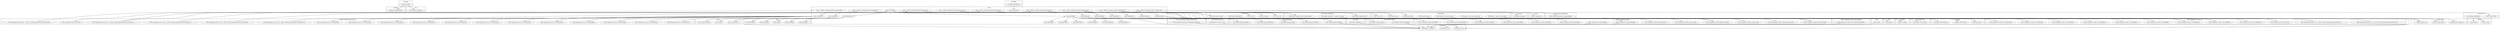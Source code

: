 digraph {
graph [overlap=false]
subgraph cluster_Internals {
	label="Internals";
	"Internals::SvREADONLY";
}
subgraph cluster_POE_Component_Server_TCP {
	label="POE::Component::Server::TCP";
	"POE::Component::Server::TCP::BEGIN@12";
	"POE::Component::Server::TCP::new";
	"POE::Component::Server::TCP::__ANON__[POE/Component/Server/TCP.pm:389]";
	"POE::Component::Server::TCP::BEGIN@32";
	"POE::Component::Server::TCP::BEGIN@8";
	"POE::Component::Server::TCP::__ANON__[POE/Component/Server/TCP.pm:364]";
	"POE::Component::Server::TCP::BEGIN@9";
	"POE::Component::Server::TCP::BEGIN@10";
	"POE::Component::Server::TCP::__ANON__[POE/Component/Server/TCP.pm:479]";
	"POE::Component::Server::TCP::BEGIN@33";
	"POE::Component::Server::TCP::BEGIN@15";
	"POE::Component::Server::TCP::BEGIN@5";
	"POE::Component::Server::TCP::__ANON__[POE/Component/Server/TCP.pm:352]";
	"POE::Component::Server::TCP::BEGIN@31";
	"POE::Component::Server::TCP::BEGIN@30";
	"POE::Component::Server::TCP::BEGIN@34";
	"POE::Component::Server::TCP::__ANON__[POE/Component/Server/TCP.pm:341]";
	"POE::Component::Server::TCP::BEGIN@3";
}
subgraph cluster_IO_Prompt_Tiny {
	label="IO::Prompt::Tiny";
	"IO::Prompt::Tiny::prompt";
}
subgraph cluster_POE {
	label="POE";
	"POE::BEGIN@8";
	"POE::BEGIN@5";
	"POE::BEGIN@11";
	"POE::BEGIN@6";
	"POE::import";
}
subgraph cluster_POE_Component_SSLify {
	label="POE::Component::SSLify";
	"POE::Component::SSLify::BEGIN@1";
	"POE::Component::SSLify::SSLify_ContextCreate";
	"POE::Component::SSLify::BEGIN@91";
	"POE::Component::SSLify::BEGIN@84";
	"POE::Component::SSLify::BEGIN@17";
	"POE::Component::SSLify::SSLify_Options";
	"POE::Component::SSLify::Server_SSLify";
	"POE::Component::SSLify::BEGIN@99";
	"POE::Component::SSLify::Client_SSLify";
	"POE::Component::SSLify::BEGIN@98";
	"POE::Component::SSLify::BEGIN@95";
	"POE::Component::SSLify::SSLify_GetCipher";
	"POE::Component::SSLify::SSLify_GetSocket";
	"POE::Component::SSLify::BEGIN@58";
}
subgraph cluster_Test_More {
	label="Test::More";
	"Test::More::is";
	"Test::More::done_testing";
	"Test::More::diag";
	"Test::More::BEGIN@23";
	"Test::More::ok";
}
subgraph cluster_POE_Component_SSLify_ClientHandle {
	label="POE::Component::SSLify::ClientHandle";
	"POE::Component::SSLify::ClientHandle::BEGIN@17";
}
subgraph cluster_POE_Resource_Clock {
	label="POE::Resource::Clock";
	"POE::Resource::Clock::_do_X";
}
subgraph cluster_Test_FailWarnings {
	label="Test::FailWarnings";
	"Test::FailWarnings::BEGIN@10";
	"Test::FailWarnings::BEGIN@12";
	"Test::FailWarnings::BEGIN@9";
	"Test::FailWarnings::BEGIN@11";
	"Test::FailWarnings::import";
}
subgraph cluster_Test_Builder {
	label="Test::Builder";
	"Test::Builder::END";
	"Test::Builder::BEGIN@19";
}
subgraph cluster_IO_Socket {
	label="IO::Socket";
	"IO::Socket::BEGIN@12";
}
subgraph cluster_Socket {
	label="Socket";
	"Socket::sockaddr_in";
}
subgraph cluster_UNIVERSAL {
	label="UNIVERSAL";
	"UNIVERSAL::VERSION";
	"UNIVERSAL::isa";
	"UNIVERSAL::can";
}
subgraph cluster_IO_Handle {
	label="IO::Handle";
	"IO::Handle::blocking";
}
subgraph cluster_constant {
	label="constant";
	"constant::import";
}
subgraph cluster_main {
	label="main";
	"main::__ANON__[t/simple_parallel_superbig.t:110]";
	"main::__ANON__[t/simple_parallel_superbig.t:123]";
	"main::BEGIN@2";
	"main::BEGIN@1.3";
	"main::__ANON__[t/simple_parallel_superbig.t:67]";
	"main::BEGIN@19";
	"main::__ANON__[t/simple_parallel_superbig.t:47]";
	"main::BEGIN@9";
	"main::BEGIN@3";
	"main::BEGIN@1";
	"main::BEGIN@21";
	"main::CORE:pack";
	"main::__ANON__[t/simple_parallel_superbig.t:52]";
	"main::BEGIN@7";
	"main::__ANON__[t/simple_parallel_superbig.t:81]";
	"main::BEGIN@22";
	"main::BEGIN@20";
	"main::BEGIN@10";
	"main::__ANON__[t/simple_parallel_superbig.t:138]";
	"main::BEGIN@41";
	"main::BEGIN@8";
	"main::BEGIN@2.2";
	"main::__ANON__[t/simple_parallel_superbig.t:43]";
	"main::BEGIN@2.1";
	"main::BEGIN@9.43";
	"main::RUNTIME";
	"main::__ANON__[t/simple_parallel_superbig.t:96]";
}
subgraph cluster_mro {
	label="mro";
	"mro::method_changed_in";
}
subgraph cluster_warnings {
	label="warnings";
	"warnings::import";
	"warnings::CORE:match";
	"warnings::CORE:regcomp";
}
subgraph cluster_Test_Builder_Module {
	label="Test::Builder::Module";
	"Test::Builder::Module::BEGIN@5";
	"Test::Builder::Module::import";
}
subgraph cluster_POE_Component_Client_TCP {
	label="POE::Component::Client::TCP";
	"POE::Component::Client::TCP::BEGIN@12";
	"POE::Component::Client::TCP::new";
	"POE::Component::Client::TCP::BEGIN@16";
	"POE::Component::Client::TCP::BEGIN@15";
	"POE::Component::Client::TCP::__ANON__[POE/Component/Client/TCP.pm:263]";
	"POE::Component::Client::TCP::BEGIN@3";
	"POE::Component::Client::TCP::BEGIN@5";
	"POE::Component::Client::TCP::__ANON__[POE/Component/Client/TCP.pm:227]";
	"POE::Component::Client::TCP::BEGIN@14";
	"POE::Component::Client::TCP::BEGIN@8";
	"POE::Component::Client::TCP::BEGIN@9";
	"POE::Component::Client::TCP::BEGIN@13";
}
subgraph cluster_POE_Kernel {
	label="POE::Kernel";
	"POE::Kernel::_data_sig_mask_all";
	"POE::Kernel::_data_sig_unmask_all";
	"POE::Kernel::import";
	"POE::Kernel::_data_sig_mask_build";
	"POE::Kernel::yield";
	"POE::Kernel::post";
	"POE::Kernel::run";
}
subgraph cluster_POE_Component_SSLify_ServerHandle {
	label="POE::Component::SSLify::ServerHandle";
	"POE::Component::SSLify::ServerHandle::BEGIN@17";
}
subgraph cluster_version {
	label="version";
	"version::(cmp";
	"version::(bool";
}
subgraph cluster_POE_Wheel_ReadWrite {
	label="POE::Wheel::ReadWrite";
	"POE::Wheel::ReadWrite::get_output_handle";
	"POE::Wheel::ReadWrite::_define_read_state";
	"POE::Wheel::ReadWrite::put";
}
subgraph cluster_strict {
	label="strict";
	"strict::CORE:match";
	"strict::import";
	"strict::CORE:regcomp";
}
subgraph cluster_POSIX_SigSet {
	label="POSIX::SigSet";
	"POSIX::SigSet::emptyset";
	"POSIX::SigSet::new";
	"POSIX::SigSet::fillset";
}
subgraph cluster_base {
	label="base";
	"base::import";
}
subgraph cluster_Cwd {
	label="Cwd";
	"Cwd::getcwd";
}
subgraph cluster_Exporter {
	label="Exporter";
	"Exporter::import";
}
subgraph cluster_POE_Wheel_SocketFactory {
	label="POE::Wheel::SocketFactory";
	"POE::Wheel::SocketFactory::getsockname";
}
subgraph cluster_IO_Pipely {
	label="IO::Pipely";
	"IO::Pipely::BEGIN@10";
}
"main::BEGIN@22" -> "POE::Component::SSLify::BEGIN@84";
"main::__ANON__[t/simple_parallel_superbig.t:67]" -> "POE::Component::SSLify::SSLify_Options";
"main::BEGIN@22" -> "POE::Component::SSLify::BEGIN@17";
"main::BEGIN@19" -> "POE::import";
"main::BEGIN@2.1" -> "warnings::import";
"main::__ANON__[t/simple_parallel_superbig.t:138]" -> "POE::Wheel::ReadWrite::get_output_handle";
"main::__ANON__[t/simple_parallel_superbig.t:81]" -> "POE::Wheel::ReadWrite::get_output_handle";
"main::BEGIN@19" -> "POE::BEGIN@6";
"main::BEGIN@21" -> "POE::Component::Server::TCP::BEGIN@34";
"POE::Component::Server::TCP::__ANON__[POE/Component/Server/TCP.pm:352]" -> "main::__ANON__[t/simple_parallel_superbig.t:81]";
"main::RUNTIME" -> "Test::More::is";
"main::BEGIN@21" -> "POE::Component::Server::TCP::BEGIN@33";
"main::RUNTIME" -> "Test::More::done_testing";
"main::RUNTIME" -> "main::BEGIN@20";
"main::RUNTIME" -> "main::BEGIN@41";
"main::BEGIN@7" -> "Test::FailWarnings::BEGIN@11";
"POE::Component::Server::TCP::__ANON__[POE/Component/Server/TCP.pm:364]" -> "main::__ANON__[t/simple_parallel_superbig.t:96]";
"main::__ANON__[t/simple_parallel_superbig.t:123]" -> "IO::Handle::blocking";
"main::__ANON__[t/simple_parallel_superbig.t:67]" -> "IO::Handle::blocking";
"main::BEGIN@19" -> "POE::BEGIN@11";
"main::BEGIN@2" -> "strict::CORE:regcomp";
"main::__ANON__[t/simple_parallel_superbig.t:110]" -> "POE::Wheel::ReadWrite::put";
"main::__ANON__[t/simple_parallel_superbig.t:81]" -> "POE::Wheel::ReadWrite::put";
"main::__ANON__[t/simple_parallel_superbig.t:43]" -> "Socket::sockaddr_in";
"POE::Component::Client::TCP::__ANON__[POE/Component/Client/TCP.pm:227]" -> "main::__ANON__[t/simple_parallel_superbig.t:123]";
"main::BEGIN@21" -> "POE::Component::Server::TCP::BEGIN@5";
"POE::Kernel::_data_sig_mask_build" -> "POSIX::SigSet::emptyset";
"Test::Builder::BEGIN@19" -> "version::(cmp";
"main::BEGIN@7" -> "main::BEGIN@1";
"POE::Component::Server::TCP::__ANON__[POE/Component/Server/TCP.pm:341]" -> "main::__ANON__[t/simple_parallel_superbig.t:47]";
"main::BEGIN@20" -> "POE::Component::Client::TCP::BEGIN@12";
"main::BEGIN@7" -> "Test::FailWarnings::BEGIN@10";
"POE::Component::Server::TCP::__ANON__[POE/Component/Server/TCP.pm:389]" -> "main::__ANON__[t/simple_parallel_superbig.t:52]";
"main::BEGIN@20" -> "POE::Component::Client::TCP::BEGIN@14";
"main::BEGIN@7" -> "Cwd::getcwd";
"main::BEGIN@19" -> "POE::BEGIN@8";
"main::BEGIN@2" -> "strict::import";
"main::BEGIN@21" -> "POE::Component::Server::TCP::BEGIN@12";
"main::BEGIN@10" -> "main::BEGIN@1.3";
"main::BEGIN@22" -> "Exporter::import";
"main::BEGIN@41" -> "Exporter::import";
"main::BEGIN@22" -> "POE::Component::SSLify::BEGIN@95";
"main::BEGIN@2" -> "strict::CORE:match";
"main::BEGIN@2.1" -> "warnings::CORE:regcomp";
"main::BEGIN@21" -> "POE::Component::Server::TCP::BEGIN@31";
"base::import" -> "UNIVERSAL::isa";
"POE::Kernel::_data_sig_mask_build" -> "POSIX::SigSet::fillset";
"main::BEGIN@22" -> "main::BEGIN@9";
"POE::Component::SSLify::ClientHandle::BEGIN@17" -> "UNIVERSAL::VERSION";
"Test::FailWarnings::BEGIN@9" -> "UNIVERSAL::VERSION";
"POE::Component::SSLify::BEGIN@1" -> "UNIVERSAL::VERSION";
"Test::More::BEGIN@23" -> "UNIVERSAL::VERSION";
"main::BEGIN@19" -> "UNIVERSAL::VERSION";
"POE::Component::SSLify::BEGIN@95" -> "UNIVERSAL::VERSION";
"main::BEGIN@8" -> "UNIVERSAL::VERSION";
"Test::Builder::Module::BEGIN@5" -> "UNIVERSAL::VERSION";
"IO::Socket::BEGIN@12" -> "UNIVERSAL::VERSION";
"POE::Component::SSLify::BEGIN@99" -> "UNIVERSAL::VERSION";
"POE::Component::SSLify::ServerHandle::BEGIN@17" -> "UNIVERSAL::VERSION";
"main::__ANON__[t/simple_parallel_superbig.t:138]" -> "POE::Kernel::yield";
"POE::Component::Client::TCP::__ANON__[POE/Component/Client/TCP.pm:263]" -> "main::__ANON__[t/simple_parallel_superbig.t:138]";
"main::BEGIN@7" -> "Test::FailWarnings::import";
"main::RUNTIME" -> "main::BEGIN@22";
"main::__ANON__[t/simple_parallel_superbig.t:67]" -> "POE::Component::SSLify::SSLify_GetSocket";
"main::__ANON__[t/simple_parallel_superbig.t:123]" -> "POE::Component::SSLify::SSLify_GetSocket";
"main::BEGIN@8" -> "Test::Builder::Module::import";
"main::BEGIN@19" -> "POE::BEGIN@5";
"main::__ANON__[t/simple_parallel_superbig.t:123]" -> "POE::Component::SSLify::SSLify_ContextCreate";
"POE::Component::Server::TCP::__ANON__[POE/Component/Server/TCP.pm:341]" -> "main::__ANON__[t/simple_parallel_superbig.t:67]";
"main::BEGIN@21" -> "POE::Component::Server::TCP::BEGIN@30";
"main::__ANON__[t/simple_parallel_superbig.t:67]" -> "POE::Component::SSLify::Server_SSLify";
"main::RUNTIME" -> "main::BEGIN@10";
"main::RUNTIME" -> "Test::More::diag";
"main::BEGIN@7" -> "main::BEGIN@2.2";
"main::BEGIN@20" -> "POE::Component::Client::TCP::BEGIN@16";
"main::RUNTIME" -> "main::BEGIN@2.1";
"main::RUNTIME" -> "POE::Component::Server::TCP::new";
"main::BEGIN@20" -> "POE::Component::Client::TCP::BEGIN@13";
"main::BEGIN@20" -> "POE::Component::Client::TCP::BEGIN@3";
"Test::Builder::BEGIN@19" -> "version::(bool";
"main::RUNTIME" -> "main::BEGIN@19";
"POE::Kernel::_data_sig_mask_build" -> "POSIX::SigSet::new";
"POE::Kernel::_data_sig_unmask_all" -> "POSIX::SigSet::new";
"POE::Kernel::_data_sig_mask_all" -> "POSIX::SigSet::new";
"IO::Pipely::BEGIN@10" -> "main::CORE:pack";
"main::BEGIN@21" -> "POE::Component::Server::TCP::BEGIN@9";
"main::BEGIN@7" -> "Test::FailWarnings::BEGIN@9";
"main::BEGIN@21" -> "POE::Component::Server::TCP::BEGIN@15";
"main::RUNTIME" -> "main::BEGIN@8";
"constant::import" -> "mro::method_changed_in";
"main::BEGIN@22" -> "POE::Component::SSLify::BEGIN@58";
"main::BEGIN@20" -> "POE::Component::Client::TCP::BEGIN@15";
"POE::Component::Server::TCP::__ANON__[POE/Component/Server/TCP.pm:479]" -> "main::__ANON__[t/simple_parallel_superbig.t:43]";
"main::__ANON__[t/simple_parallel_superbig.t:52]" -> "POE::Kernel::post";
"POE::Component::Client::TCP::__ANON__[POE/Component/Client/TCP.pm:227]" -> "main::__ANON__[t/simple_parallel_superbig.t:110]";
"main::__ANON__[t/simple_parallel_superbig.t:138]" -> "Test::More::ok";
"main::__ANON__[t/simple_parallel_superbig.t:47]" -> "Test::More::ok";
"main::__ANON__[t/simple_parallel_superbig.t:123]" -> "Test::More::ok";
"main::__ANON__[t/simple_parallel_superbig.t:81]" -> "Test::More::ok";
"main::__ANON__[t/simple_parallel_superbig.t:67]" -> "Test::More::ok";
"main::__ANON__[t/simple_parallel_superbig.t:110]" -> "Test::More::ok";
"main::__ANON__[t/simple_parallel_superbig.t:52]" -> "Test::More::ok";
"main::BEGIN@22" -> "POE::Component::SSLify::BEGIN@99";
"main::BEGIN@7" -> "Test::FailWarnings::BEGIN@12";
"main::BEGIN@22" -> "POE::Component::SSLify::BEGIN@98";
"POE::Resource::Clock::_do_X" -> "UNIVERSAL::can";
"POE::Kernel::import" -> "UNIVERSAL::can";
"POE::Wheel::ReadWrite::_define_read_state" -> "UNIVERSAL::can";
"main::BEGIN@22" -> "main::BEGIN@9.43";
"main::BEGIN@21" -> "POE::Component::Server::TCP::BEGIN@3";
"constant::import" -> "Internals::SvREADONLY";
"main::BEGIN@2.1" -> "warnings::CORE:match";
"main::__ANON__[t/simple_parallel_superbig.t:123]" -> "POE::Component::SSLify::Client_SSLify";
"main::RUNTIME" -> "POE::Kernel::run";
"main::RUNTIME" -> "main::BEGIN@21";
"main::BEGIN@20" -> "POE::Component::Client::TCP::BEGIN@9";
"main::BEGIN@21" -> "POE::Component::Server::TCP::BEGIN@8";
"main::BEGIN@20" -> "POE::Component::Client::TCP::BEGIN@8";
"main::BEGIN@21" -> "POE::Component::Server::TCP::BEGIN@10";
"main::BEGIN@10" -> "IO::Prompt::Tiny::prompt";
"main::RUNTIME" -> "POE::Component::Client::TCP::new";
"main::BEGIN@21" -> "POE::Component::Server::TCP::BEGIN@32";
"main::RUNTIME" -> "main::BEGIN@2";
"main::BEGIN@22" -> "POE::Component::SSLify::BEGIN@91";
"main::RUNTIME" -> "Test::Builder::END";
"main::BEGIN@7" -> "main::BEGIN@3";
"main::RUNTIME" -> "main::BEGIN@7";
"main::__ANON__[t/simple_parallel_superbig.t:43]" -> "POE::Wheel::SocketFactory::getsockname";
"main::BEGIN@20" -> "POE::Component::Client::TCP::BEGIN@5";
"main::__ANON__[t/simple_parallel_superbig.t:138]" -> "POE::Component::SSLify::SSLify_GetCipher";
"main::__ANON__[t/simple_parallel_superbig.t:123]" -> "POE::Component::SSLify::SSLify_GetCipher";
"main::__ANON__[t/simple_parallel_superbig.t:81]" -> "POE::Component::SSLify::SSLify_GetCipher";
"main::__ANON__[t/simple_parallel_superbig.t:67]" -> "POE::Component::SSLify::SSLify_GetCipher";
}

